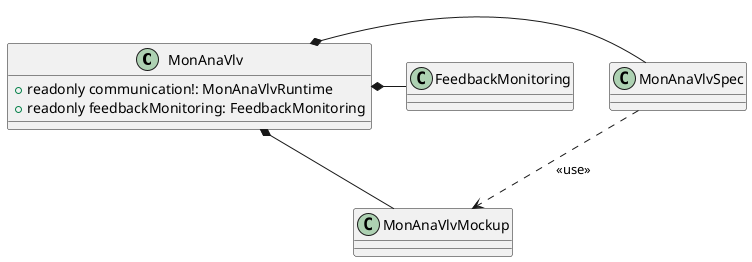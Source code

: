 @startuml
'https://plantuml.com/class-diagram

class MonAnaVlv{
   + readonly communication!: MonAnaVlvRuntime
   + readonly feedbackMonitoring: FeedbackMonitoring
 }
MonAnaVlv *- MonAnaVlvSpec
MonAnaVlvSpec ..> MonAnaVlvMockup : <<use>>
MonAnaVlv *- MonAnaVlvMockup
MonAnaVlv *- FeedbackMonitoring


@enduml
